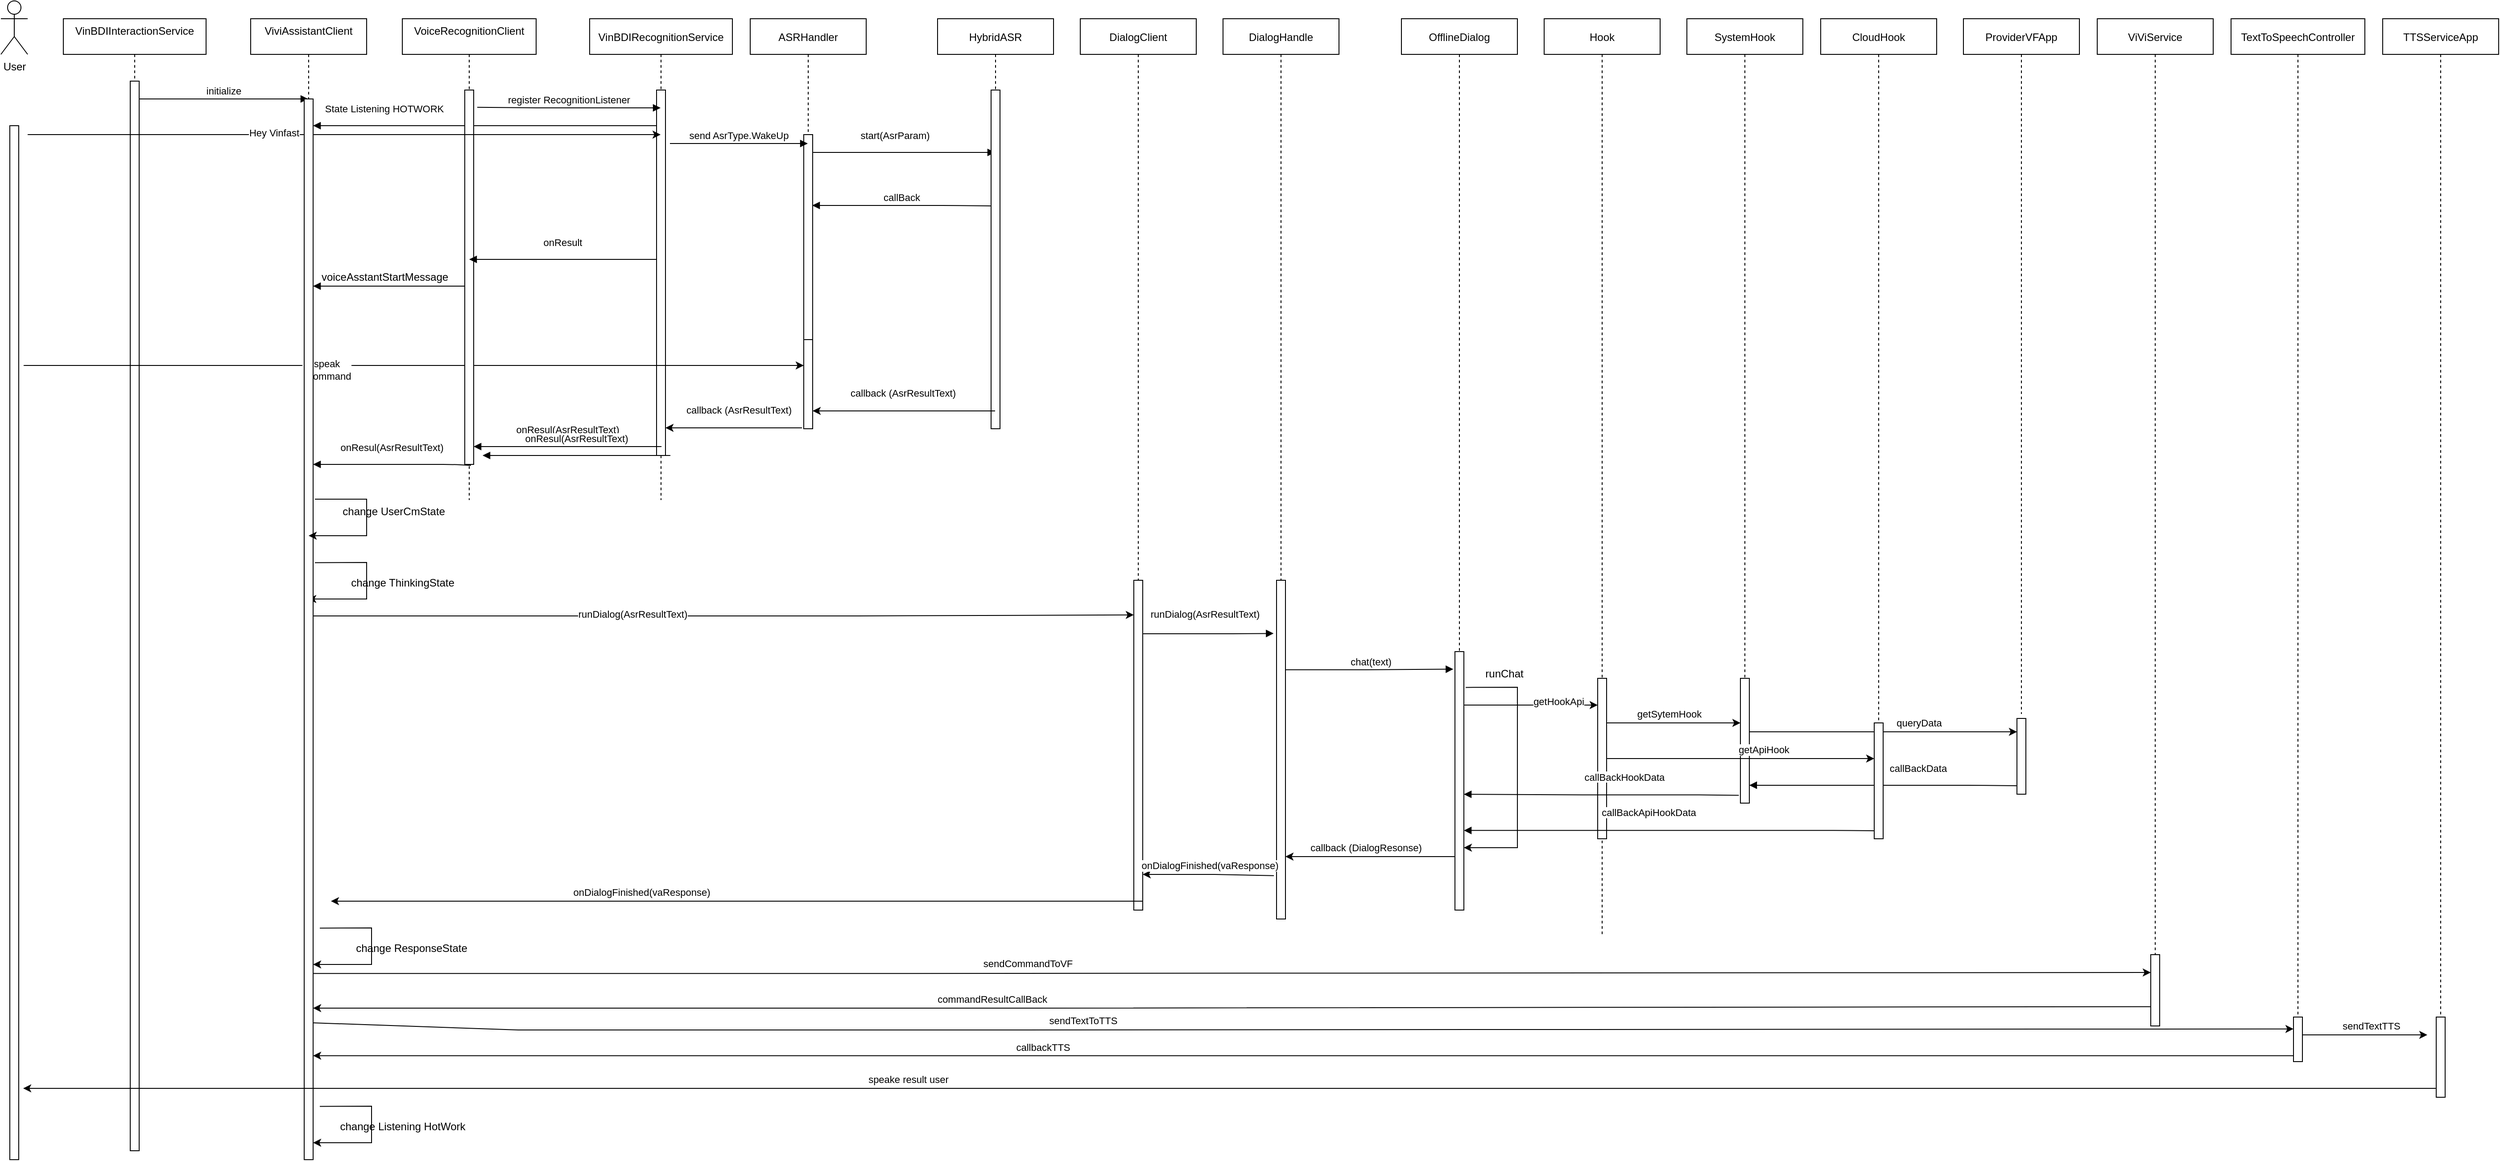 <mxfile version="20.2.3" type="github">
  <diagram id="kgpKYQtTHZ0yAKxKKP6v" name="Page-1">
    <mxGraphModel dx="2370" dy="1367" grid="1" gridSize="10" guides="1" tooltips="1" connect="1" arrows="1" fold="1" page="1" pageScale="1" pageWidth="850" pageHeight="1100" math="0" shadow="0">
      <root>
        <mxCell id="0" />
        <mxCell id="1" parent="0" />
        <mxCell id="3nuBFxr9cyL0pnOWT2aG-1" value="VinBDIInteractionService&#xa;" style="shape=umlLifeline;perimeter=lifelinePerimeter;container=1;collapsible=0;recursiveResize=0;rounded=0;shadow=0;strokeWidth=1;" parent="1" vertex="1">
          <mxGeometry x="110" y="90" width="160" height="1270" as="geometry" />
        </mxCell>
        <mxCell id="3nuBFxr9cyL0pnOWT2aG-2" value="" style="points=[];perimeter=orthogonalPerimeter;rounded=0;shadow=0;strokeWidth=1;" parent="3nuBFxr9cyL0pnOWT2aG-1" vertex="1">
          <mxGeometry x="75" y="70" width="10" height="1200" as="geometry" />
        </mxCell>
        <mxCell id="3nuBFxr9cyL0pnOWT2aG-5" value="ViviAssistantClient&#xa;" style="shape=umlLifeline;perimeter=lifelinePerimeter;container=1;collapsible=0;recursiveResize=0;rounded=0;shadow=0;strokeWidth=1;" parent="1" vertex="1">
          <mxGeometry x="320" y="90" width="130" height="780" as="geometry" />
        </mxCell>
        <mxCell id="x6MNJZ7GiIEYuVJthrSe-34" value="State Listening HOTWORK" style="verticalAlign=bottom;endArrow=block;shadow=0;strokeWidth=1;" edge="1" parent="3nuBFxr9cyL0pnOWT2aG-5" source="x6MNJZ7GiIEYuVJthrSe-11">
          <mxGeometry x="0.589" y="-10" relative="1" as="geometry">
            <mxPoint x="280.5" y="120" as="sourcePoint" />
            <mxPoint x="70" y="120" as="targetPoint" />
            <Array as="points">
              <mxPoint x="225.5" y="120" />
              <mxPoint x="105.5" y="120" />
            </Array>
            <mxPoint as="offset" />
          </mxGeometry>
        </mxCell>
        <mxCell id="x6MNJZ7GiIEYuVJthrSe-52" value="" style="endArrow=classic;html=1;rounded=0;fontColor=#000000;exitX=1.2;exitY=0.656;exitDx=0;exitDy=0;exitPerimeter=0;" edge="1" parent="3nuBFxr9cyL0pnOWT2aG-5">
          <mxGeometry width="50" height="50" relative="1" as="geometry">
            <mxPoint x="72" y="610.2" as="sourcePoint" />
            <mxPoint x="64.5" y="651" as="targetPoint" />
            <Array as="points">
              <mxPoint x="130" y="610" />
              <mxPoint x="130" y="651" />
            </Array>
          </mxGeometry>
        </mxCell>
        <mxCell id="3nuBFxr9cyL0pnOWT2aG-8" value="initialize" style="verticalAlign=bottom;endArrow=block;shadow=0;strokeWidth=1;" parent="1" source="3nuBFxr9cyL0pnOWT2aG-2" target="3nuBFxr9cyL0pnOWT2aG-5" edge="1">
          <mxGeometry relative="1" as="geometry">
            <mxPoint x="275" y="160" as="sourcePoint" />
            <Array as="points">
              <mxPoint x="240" y="180" />
            </Array>
          </mxGeometry>
        </mxCell>
        <mxCell id="x6MNJZ7GiIEYuVJthrSe-1" value="&lt;div&gt;User&lt;/div&gt;&lt;div&gt;&lt;br&gt;&lt;/div&gt;" style="shape=umlActor;verticalLabelPosition=bottom;verticalAlign=top;html=1;outlineConnect=0;" vertex="1" parent="1">
          <mxGeometry x="40" y="70" width="30" height="60" as="geometry" />
        </mxCell>
        <mxCell id="x6MNJZ7GiIEYuVJthrSe-10" value="" style="points=[];perimeter=orthogonalPerimeter;rounded=0;shadow=0;strokeWidth=1;" vertex="1" parent="1">
          <mxGeometry x="50" y="210" width="10" height="1160" as="geometry" />
        </mxCell>
        <mxCell id="x6MNJZ7GiIEYuVJthrSe-11" value="VinBDIRecognitionService" style="shape=umlLifeline;perimeter=lifelinePerimeter;container=1;collapsible=0;recursiveResize=0;rounded=0;shadow=0;strokeWidth=1;" vertex="1" parent="1">
          <mxGeometry x="700" y="90" width="160" height="540" as="geometry" />
        </mxCell>
        <mxCell id="x6MNJZ7GiIEYuVJthrSe-12" value="" style="points=[];perimeter=orthogonalPerimeter;rounded=0;shadow=0;strokeWidth=1;" vertex="1" parent="x6MNJZ7GiIEYuVJthrSe-11">
          <mxGeometry x="75" y="80" width="10" height="410" as="geometry" />
        </mxCell>
        <mxCell id="x6MNJZ7GiIEYuVJthrSe-38" value="" style="endArrow=classic;html=1;rounded=0;" edge="1" parent="x6MNJZ7GiIEYuVJthrSe-11" target="x6MNJZ7GiIEYuVJthrSe-42">
          <mxGeometry width="50" height="50" relative="1" as="geometry">
            <mxPoint x="-634.5" y="389" as="sourcePoint" />
            <mxPoint x="75" y="389" as="targetPoint" />
            <Array as="points">
              <mxPoint x="-564.5" y="389" />
              <mxPoint x="-384.5" y="389" />
              <mxPoint x="-204.5" y="389" />
              <mxPoint x="-24.5" y="389" />
            </Array>
          </mxGeometry>
        </mxCell>
        <mxCell id="x6MNJZ7GiIEYuVJthrSe-39" value="&lt;div&gt;speak&lt;/div&gt;&lt;div&gt;&amp;nbsp; command&lt;/div&gt;" style="edgeLabel;html=1;align=center;verticalAlign=middle;resizable=0;points=[];" vertex="1" connectable="0" parent="x6MNJZ7GiIEYuVJthrSe-38">
          <mxGeometry x="-0.223" y="-5" relative="1" as="geometry">
            <mxPoint as="offset" />
          </mxGeometry>
        </mxCell>
        <mxCell id="x6MNJZ7GiIEYuVJthrSe-46" value="" style="endArrow=classic;html=1;rounded=0;exitX=-0.2;exitY=0.99;exitDx=0;exitDy=0;exitPerimeter=0;" edge="1" parent="x6MNJZ7GiIEYuVJthrSe-11" source="x6MNJZ7GiIEYuVJthrSe-42">
          <mxGeometry width="50" height="50" relative="1" as="geometry">
            <mxPoint x="235" y="459" as="sourcePoint" />
            <mxPoint x="85" y="459" as="targetPoint" />
            <Array as="points">
              <mxPoint x="165.5" y="459" />
            </Array>
          </mxGeometry>
        </mxCell>
        <mxCell id="x6MNJZ7GiIEYuVJthrSe-47" value="&lt;div&gt;callback (AsrResultText)&lt;br&gt;&lt;/div&gt;" style="edgeLabel;html=1;align=center;verticalAlign=middle;resizable=0;points=[];" vertex="1" connectable="0" parent="x6MNJZ7GiIEYuVJthrSe-46">
          <mxGeometry x="0.283" y="-2" relative="1" as="geometry">
            <mxPoint x="27" y="-18" as="offset" />
          </mxGeometry>
        </mxCell>
        <mxCell id="x6MNJZ7GiIEYuVJthrSe-13" value="ASRHandler" style="shape=umlLifeline;perimeter=lifelinePerimeter;container=1;collapsible=0;recursiveResize=0;rounded=0;shadow=0;strokeWidth=1;" vertex="1" parent="1">
          <mxGeometry x="880" y="90" width="130" height="460" as="geometry" />
        </mxCell>
        <mxCell id="x6MNJZ7GiIEYuVJthrSe-14" value="" style="points=[];perimeter=orthogonalPerimeter;rounded=0;shadow=0;strokeWidth=1;" vertex="1" parent="x6MNJZ7GiIEYuVJthrSe-13">
          <mxGeometry x="60" y="130" width="10" height="240" as="geometry" />
        </mxCell>
        <mxCell id="x6MNJZ7GiIEYuVJthrSe-24" value="send AsrType.WakeUp" style="verticalAlign=bottom;endArrow=block;shadow=0;strokeWidth=1;" edge="1" parent="x6MNJZ7GiIEYuVJthrSe-13" target="x6MNJZ7GiIEYuVJthrSe-13">
          <mxGeometry relative="1" as="geometry">
            <mxPoint x="-90" y="140" as="sourcePoint" />
            <mxPoint x="60" y="161" as="targetPoint" />
            <Array as="points">
              <mxPoint x="-40" y="140" />
              <mxPoint x="10" y="140" />
            </Array>
          </mxGeometry>
        </mxCell>
        <mxCell id="x6MNJZ7GiIEYuVJthrSe-26" value="start(AsrParam)" style="verticalAlign=bottom;endArrow=block;shadow=0;strokeWidth=1;" edge="1" parent="x6MNJZ7GiIEYuVJthrSe-13" target="x6MNJZ7GiIEYuVJthrSe-20">
          <mxGeometry x="-0.094" y="10" relative="1" as="geometry">
            <mxPoint x="70" y="150" as="sourcePoint" />
            <mxPoint x="224.5" y="150" as="targetPoint" />
            <Array as="points">
              <mxPoint x="120" y="150" />
              <mxPoint x="170" y="150" />
            </Array>
            <mxPoint as="offset" />
          </mxGeometry>
        </mxCell>
        <mxCell id="x6MNJZ7GiIEYuVJthrSe-42" value="" style="points=[];perimeter=orthogonalPerimeter;rounded=0;shadow=0;strokeWidth=1;" vertex="1" parent="x6MNJZ7GiIEYuVJthrSe-13">
          <mxGeometry x="60" y="360" width="10" height="100" as="geometry" />
        </mxCell>
        <mxCell id="x6MNJZ7GiIEYuVJthrSe-15" value="VoiceRecognitionClient&#xa;" style="shape=umlLifeline;perimeter=lifelinePerimeter;container=1;collapsible=0;recursiveResize=0;rounded=0;shadow=0;strokeWidth=1;" vertex="1" parent="1">
          <mxGeometry x="490" y="90" width="150" height="540" as="geometry" />
        </mxCell>
        <mxCell id="x6MNJZ7GiIEYuVJthrSe-16" value="" style="points=[];perimeter=orthogonalPerimeter;rounded=0;shadow=0;strokeWidth=1;" vertex="1" parent="x6MNJZ7GiIEYuVJthrSe-15">
          <mxGeometry x="70" y="80" width="10" height="420" as="geometry" />
        </mxCell>
        <mxCell id="x6MNJZ7GiIEYuVJthrSe-18" value="" style="endArrow=classic;html=1;rounded=0;" edge="1" parent="1" target="x6MNJZ7GiIEYuVJthrSe-11">
          <mxGeometry width="50" height="50" relative="1" as="geometry">
            <mxPoint x="70" y="220" as="sourcePoint" />
            <mxPoint x="110" y="250" as="targetPoint" />
            <Array as="points">
              <mxPoint x="140" y="220" />
              <mxPoint x="320" y="220" />
              <mxPoint x="500" y="220" />
              <mxPoint x="680" y="220" />
            </Array>
          </mxGeometry>
        </mxCell>
        <mxCell id="x6MNJZ7GiIEYuVJthrSe-19" value="&lt;div&gt;Hey Vinfast&lt;/div&gt;&lt;div&gt;&lt;br&gt;&lt;/div&gt;" style="edgeLabel;html=1;align=center;verticalAlign=middle;resizable=0;points=[];" vertex="1" connectable="0" parent="x6MNJZ7GiIEYuVJthrSe-18">
          <mxGeometry x="-0.223" y="-5" relative="1" as="geometry">
            <mxPoint as="offset" />
          </mxGeometry>
        </mxCell>
        <mxCell id="x6MNJZ7GiIEYuVJthrSe-20" value="HybridASR" style="shape=umlLifeline;perimeter=lifelinePerimeter;container=1;collapsible=0;recursiveResize=0;rounded=0;shadow=0;strokeWidth=1;" vertex="1" parent="1">
          <mxGeometry x="1090" y="90" width="130" height="460" as="geometry" />
        </mxCell>
        <mxCell id="x6MNJZ7GiIEYuVJthrSe-21" value="" style="points=[];perimeter=orthogonalPerimeter;rounded=0;shadow=0;strokeWidth=1;" vertex="1" parent="x6MNJZ7GiIEYuVJthrSe-20">
          <mxGeometry x="60" y="80" width="10" height="380" as="geometry" />
        </mxCell>
        <mxCell id="x6MNJZ7GiIEYuVJthrSe-28" value="callBack" style="verticalAlign=bottom;endArrow=block;shadow=0;strokeWidth=1;" edge="1" parent="x6MNJZ7GiIEYuVJthrSe-20">
          <mxGeometry x="-0.002" relative="1" as="geometry">
            <mxPoint x="60" y="210" as="sourcePoint" />
            <mxPoint x="-140.5" y="209.5" as="targetPoint" />
            <Array as="points">
              <mxPoint x="15" y="209.5" />
              <mxPoint x="-105" y="209.5" />
            </Array>
            <mxPoint as="offset" />
          </mxGeometry>
        </mxCell>
        <mxCell id="x6MNJZ7GiIEYuVJthrSe-22" value="onResult" style="verticalAlign=bottom;endArrow=block;shadow=0;strokeWidth=1;" edge="1" parent="1" source="x6MNJZ7GiIEYuVJthrSe-12" target="x6MNJZ7GiIEYuVJthrSe-15">
          <mxGeometry x="-0.002" y="-10" relative="1" as="geometry">
            <mxPoint x="585.5" y="280" as="sourcePoint" />
            <mxPoint x="775" y="280" as="targetPoint" />
            <Array as="points">
              <mxPoint x="720" y="360" />
              <mxPoint x="600" y="360" />
            </Array>
            <mxPoint as="offset" />
          </mxGeometry>
        </mxCell>
        <mxCell id="x6MNJZ7GiIEYuVJthrSe-23" value="register RecognitionListener" style="verticalAlign=bottom;endArrow=block;shadow=0;strokeWidth=1;exitX=1.4;exitY=0.046;exitDx=0;exitDy=0;exitPerimeter=0;" edge="1" parent="1" source="x6MNJZ7GiIEYuVJthrSe-16" target="x6MNJZ7GiIEYuVJthrSe-11">
          <mxGeometry relative="1" as="geometry">
            <mxPoint x="585.5" y="180" as="sourcePoint" />
            <mxPoint x="775" y="180" as="targetPoint" />
            <Array as="points">
              <mxPoint x="640" y="190" />
            </Array>
          </mxGeometry>
        </mxCell>
        <mxCell id="x6MNJZ7GiIEYuVJthrSe-31" value="" style="endArrow=classic;html=1;rounded=0;" edge="1" parent="1" source="x6MNJZ7GiIEYuVJthrSe-20">
          <mxGeometry width="50" height="50" relative="1" as="geometry">
            <mxPoint x="1110.5" y="530" as="sourcePoint" />
            <mxPoint x="950" y="530" as="targetPoint" />
            <Array as="points">
              <mxPoint x="1030.5" y="530" />
            </Array>
          </mxGeometry>
        </mxCell>
        <mxCell id="x6MNJZ7GiIEYuVJthrSe-32" value="&lt;div&gt;callback (AsrResultText)&lt;br&gt;&lt;/div&gt;" style="edgeLabel;html=1;align=center;verticalAlign=middle;resizable=0;points=[];" vertex="1" connectable="0" parent="x6MNJZ7GiIEYuVJthrSe-31">
          <mxGeometry x="0.283" y="-2" relative="1" as="geometry">
            <mxPoint x="27" y="-18" as="offset" />
          </mxGeometry>
        </mxCell>
        <mxCell id="x6MNJZ7GiIEYuVJthrSe-36" value="" style="verticalAlign=bottom;endArrow=block;shadow=0;strokeWidth=1;" edge="1" parent="1">
          <mxGeometry x="-0.002" y="-10" relative="1" as="geometry">
            <mxPoint x="560" y="390" as="sourcePoint" />
            <mxPoint x="390" y="390" as="targetPoint" />
            <Array as="points">
              <mxPoint x="545.5" y="390" />
              <mxPoint x="425.5" y="390" />
            </Array>
            <mxPoint as="offset" />
          </mxGeometry>
        </mxCell>
        <mxCell id="x6MNJZ7GiIEYuVJthrSe-44" value="voiceAsstantStartMessage" style="text;html=1;align=center;verticalAlign=middle;resizable=0;points=[];autosize=1;strokeColor=none;fillColor=none;fontColor=#000000;" vertex="1" parent="1">
          <mxGeometry x="380" y="365" width="180" height="30" as="geometry" />
        </mxCell>
        <mxCell id="x6MNJZ7GiIEYuVJthrSe-45" value="runDialog(AsrResultText)&#xa;" style="verticalAlign=bottom;endArrow=block;shadow=0;strokeWidth=1;entryX=-0.333;entryY=0.157;entryDx=0;entryDy=0;entryPerimeter=0;" edge="1" parent="1" target="x6MNJZ7GiIEYuVJthrSe-61">
          <mxGeometry x="0.021" relative="1" as="geometry">
            <mxPoint x="1310" y="780" as="sourcePoint" />
            <mxPoint x="1510" y="780.06" as="targetPoint" />
            <Array as="points">
              <mxPoint x="1360" y="780" />
              <mxPoint x="1410" y="780" />
            </Array>
            <mxPoint as="offset" />
          </mxGeometry>
        </mxCell>
        <mxCell id="x6MNJZ7GiIEYuVJthrSe-48" value="onResul(AsrResultText)" style="verticalAlign=bottom;endArrow=block;shadow=0;strokeWidth=1;" edge="1" parent="1">
          <mxGeometry x="-0.002" y="-10" relative="1" as="geometry">
            <mxPoint x="780.5" y="570" as="sourcePoint" />
            <mxPoint x="570" y="570" as="targetPoint" />
            <Array as="points">
              <mxPoint x="725.5" y="570" />
              <mxPoint x="605.5" y="570" />
            </Array>
            <mxPoint as="offset" />
          </mxGeometry>
        </mxCell>
        <mxCell id="x6MNJZ7GiIEYuVJthrSe-49" value="onResul(AsrResultText)" style="verticalAlign=bottom;endArrow=block;shadow=0;strokeWidth=1;exitX=0.513;exitY=0.928;exitDx=0;exitDy=0;exitPerimeter=0;" edge="1" parent="1" source="x6MNJZ7GiIEYuVJthrSe-15">
          <mxGeometry x="-0.002" y="-10" relative="1" as="geometry">
            <mxPoint x="550" y="590" as="sourcePoint" />
            <mxPoint x="390" y="590" as="targetPoint" />
            <Array as="points">
              <mxPoint x="545.5" y="590" />
              <mxPoint x="425.5" y="590" />
            </Array>
            <mxPoint as="offset" />
          </mxGeometry>
        </mxCell>
        <mxCell id="x6MNJZ7GiIEYuVJthrSe-51" value="runChat" style="text;html=1;align=center;verticalAlign=middle;resizable=0;points=[];autosize=1;strokeColor=none;fillColor=none;fontColor=#000000;" vertex="1" parent="1">
          <mxGeometry x="1690" y="810" width="70" height="30" as="geometry" />
        </mxCell>
        <mxCell id="x6MNJZ7GiIEYuVJthrSe-53" value="&lt;div&gt;change ThinkingState&lt;/div&gt;&lt;div&gt;&lt;br&gt;&lt;/div&gt;" style="text;html=1;align=center;verticalAlign=middle;resizable=0;points=[];autosize=1;strokeColor=none;fillColor=none;fontColor=#000000;" vertex="1" parent="1">
          <mxGeometry x="410" y="710" width="160" height="40" as="geometry" />
        </mxCell>
        <mxCell id="x6MNJZ7GiIEYuVJthrSe-55" value="DialogClient" style="shape=umlLifeline;perimeter=lifelinePerimeter;container=1;collapsible=0;recursiveResize=0;rounded=0;shadow=0;strokeWidth=1;" vertex="1" parent="1">
          <mxGeometry x="1250" y="90" width="130" height="650" as="geometry" />
        </mxCell>
        <mxCell id="x6MNJZ7GiIEYuVJthrSe-57" value="callBackData" style="verticalAlign=bottom;endArrow=block;shadow=0;strokeWidth=1;entryX=1;entryY=0.857;entryDx=0;entryDy=0;entryPerimeter=0;" edge="1" parent="1" target="x6MNJZ7GiIEYuVJthrSe-499">
          <mxGeometry x="-0.262" y="-10" relative="1" as="geometry">
            <mxPoint x="2300" y="950.5" as="sourcePoint" />
            <mxPoint x="2010" y="950" as="targetPoint" />
            <Array as="points">
              <mxPoint x="2255" y="950" />
              <mxPoint x="2135" y="950" />
            </Array>
            <mxPoint as="offset" />
          </mxGeometry>
        </mxCell>
        <mxCell id="x6MNJZ7GiIEYuVJthrSe-58" value="" style="endArrow=classic;html=1;rounded=0;entryX=0;entryY=0.105;entryDx=0;entryDy=0;entryPerimeter=0;" edge="1" parent="1" target="x6MNJZ7GiIEYuVJthrSe-56">
          <mxGeometry width="50" height="50" relative="1" as="geometry">
            <mxPoint x="390" y="760" as="sourcePoint" />
            <mxPoint x="1264.5" y="760" as="targetPoint" />
            <Array as="points">
              <mxPoint x="460" y="760" />
              <mxPoint x="640" y="760" />
              <mxPoint x="820" y="760" />
              <mxPoint x="1000" y="760" />
            </Array>
          </mxGeometry>
        </mxCell>
        <mxCell id="x6MNJZ7GiIEYuVJthrSe-59" value="&lt;div&gt;runDialog(AsrResultText)&lt;/div&gt;&lt;div&gt;&lt;br&gt;&lt;/div&gt;" style="edgeLabel;html=1;align=center;verticalAlign=middle;resizable=0;points=[];" vertex="1" connectable="0" parent="x6MNJZ7GiIEYuVJthrSe-58">
          <mxGeometry x="-0.223" y="-5" relative="1" as="geometry">
            <mxPoint as="offset" />
          </mxGeometry>
        </mxCell>
        <mxCell id="x6MNJZ7GiIEYuVJthrSe-56" value="" style="points=[];perimeter=orthogonalPerimeter;rounded=0;shadow=0;strokeWidth=1;" vertex="1" parent="1">
          <mxGeometry x="1310" y="720" width="10" height="370" as="geometry" />
        </mxCell>
        <mxCell id="x6MNJZ7GiIEYuVJthrSe-60" value="DialogHandle" style="shape=umlLifeline;perimeter=lifelinePerimeter;container=1;collapsible=0;recursiveResize=0;rounded=0;shadow=0;strokeWidth=1;" vertex="1" parent="1">
          <mxGeometry x="1410" y="90" width="130" height="650" as="geometry" />
        </mxCell>
        <mxCell id="x6MNJZ7GiIEYuVJthrSe-61" value="" style="points=[];perimeter=orthogonalPerimeter;rounded=0;shadow=0;strokeWidth=1;" vertex="1" parent="1">
          <mxGeometry x="1470" y="720" width="10" height="380" as="geometry" />
        </mxCell>
        <mxCell id="x6MNJZ7GiIEYuVJthrSe-62" value="OfflineDialog" style="shape=umlLifeline;perimeter=lifelinePerimeter;container=1;collapsible=0;recursiveResize=0;rounded=0;shadow=0;strokeWidth=1;" vertex="1" parent="1">
          <mxGeometry x="1610" y="90" width="130" height="710" as="geometry" />
        </mxCell>
        <mxCell id="x6MNJZ7GiIEYuVJthrSe-484" value="Hook" style="shape=umlLifeline;perimeter=lifelinePerimeter;container=1;collapsible=0;recursiveResize=0;rounded=0;shadow=0;strokeWidth=1;" vertex="1" parent="1">
          <mxGeometry x="1770" y="90" width="130" height="1030" as="geometry" />
        </mxCell>
        <mxCell id="x6MNJZ7GiIEYuVJthrSe-496" value="" style="points=[];perimeter=orthogonalPerimeter;rounded=0;shadow=0;strokeWidth=1;" vertex="1" parent="x6MNJZ7GiIEYuVJthrSe-484">
          <mxGeometry x="60" y="740" width="10" height="180" as="geometry" />
        </mxCell>
        <mxCell id="x6MNJZ7GiIEYuVJthrSe-497" value="" style="endArrow=classic;html=1;rounded=0;fontColor=#000000;" edge="1" parent="x6MNJZ7GiIEYuVJthrSe-484" source="x6MNJZ7GiIEYuVJthrSe-485">
          <mxGeometry width="50" height="50" relative="1" as="geometry">
            <mxPoint x="10" y="820" as="sourcePoint" />
            <mxPoint x="60" y="770" as="targetPoint" />
          </mxGeometry>
        </mxCell>
        <mxCell id="x6MNJZ7GiIEYuVJthrSe-498" value="getHookApi" style="edgeLabel;html=1;align=center;verticalAlign=middle;resizable=0;points=[];fontColor=#000000;" vertex="1" connectable="0" parent="x6MNJZ7GiIEYuVJthrSe-497">
          <mxGeometry x="0.411" y="4" relative="1" as="geometry">
            <mxPoint as="offset" />
          </mxGeometry>
        </mxCell>
        <mxCell id="x6MNJZ7GiIEYuVJthrSe-485" value="" style="points=[];perimeter=orthogonalPerimeter;rounded=0;shadow=0;strokeWidth=1;" vertex="1" parent="1">
          <mxGeometry x="1670" y="800" width="10" height="290" as="geometry" />
        </mxCell>
        <mxCell id="x6MNJZ7GiIEYuVJthrSe-487" value="chat(text)" style="verticalAlign=bottom;endArrow=block;shadow=0;strokeWidth=1;entryX=-0.182;entryY=0.068;entryDx=0;entryDy=0;entryPerimeter=0;" edge="1" parent="1" target="x6MNJZ7GiIEYuVJthrSe-485">
          <mxGeometry x="0.021" relative="1" as="geometry">
            <mxPoint x="1480" y="820.34" as="sourcePoint" />
            <mxPoint x="1636.67" y="820.0" as="targetPoint" />
            <Array as="points">
              <mxPoint x="1530" y="820.34" />
              <mxPoint x="1580" y="820.34" />
            </Array>
            <mxPoint as="offset" />
          </mxGeometry>
        </mxCell>
        <mxCell id="x6MNJZ7GiIEYuVJthrSe-489" value="SystemHook" style="shape=umlLifeline;perimeter=lifelinePerimeter;container=1;collapsible=0;recursiveResize=0;rounded=0;shadow=0;strokeWidth=1;" vertex="1" parent="1">
          <mxGeometry x="1930" y="90" width="130" height="750" as="geometry" />
        </mxCell>
        <mxCell id="x6MNJZ7GiIEYuVJthrSe-490" value="CloudHook" style="shape=umlLifeline;perimeter=lifelinePerimeter;container=1;collapsible=0;recursiveResize=0;rounded=0;shadow=0;strokeWidth=1;" vertex="1" parent="1">
          <mxGeometry x="2080" y="90" width="130" height="810" as="geometry" />
        </mxCell>
        <mxCell id="x6MNJZ7GiIEYuVJthrSe-507" value="" style="endArrow=classic;html=1;rounded=0;fontColor=#000000;" edge="1" parent="x6MNJZ7GiIEYuVJthrSe-490">
          <mxGeometry width="50" height="50" relative="1" as="geometry">
            <mxPoint x="-80.0" y="800" as="sourcePoint" />
            <mxPoint x="220" y="800" as="targetPoint" />
          </mxGeometry>
        </mxCell>
        <mxCell id="x6MNJZ7GiIEYuVJthrSe-508" value="queryData" style="edgeLabel;html=1;align=center;verticalAlign=middle;resizable=0;points=[];fontColor=#000000;" vertex="1" connectable="0" parent="x6MNJZ7GiIEYuVJthrSe-507">
          <mxGeometry x="0.411" y="4" relative="1" as="geometry">
            <mxPoint x="-22" y="-6" as="offset" />
          </mxGeometry>
        </mxCell>
        <mxCell id="x6MNJZ7GiIEYuVJthrSe-491" value="ProviderVFApp" style="shape=umlLifeline;perimeter=lifelinePerimeter;container=1;collapsible=0;recursiveResize=0;rounded=0;shadow=0;strokeWidth=1;" vertex="1" parent="1">
          <mxGeometry x="2240" y="90" width="130" height="780" as="geometry" />
        </mxCell>
        <mxCell id="x6MNJZ7GiIEYuVJthrSe-492" value="ViViService" style="shape=umlLifeline;perimeter=lifelinePerimeter;container=1;collapsible=0;recursiveResize=0;rounded=0;shadow=0;strokeWidth=1;" vertex="1" parent="1">
          <mxGeometry x="2390" y="90" width="130" height="1050" as="geometry" />
        </mxCell>
        <mxCell id="x6MNJZ7GiIEYuVJthrSe-493" value="TTSServiceApp" style="shape=umlLifeline;perimeter=lifelinePerimeter;container=1;collapsible=0;recursiveResize=0;rounded=0;shadow=0;strokeWidth=1;" vertex="1" parent="1">
          <mxGeometry x="2710" y="90" width="130" height="1130" as="geometry" />
        </mxCell>
        <mxCell id="x6MNJZ7GiIEYuVJthrSe-495" value="" style="endArrow=classic;html=1;rounded=0;fontColor=#000000;exitX=1.2;exitY=0.656;exitDx=0;exitDy=0;exitPerimeter=0;" edge="1" parent="1" target="x6MNJZ7GiIEYuVJthrSe-485">
          <mxGeometry width="50" height="50" relative="1" as="geometry">
            <mxPoint x="1682" y="840.2" as="sourcePoint" />
            <mxPoint x="1674.324" y="881" as="targetPoint" />
            <Array as="points">
              <mxPoint x="1740" y="840" />
              <mxPoint x="1740" y="1010" />
              <mxPoint x="1740" y="1020" />
            </Array>
          </mxGeometry>
        </mxCell>
        <mxCell id="x6MNJZ7GiIEYuVJthrSe-499" value="" style="points=[];perimeter=orthogonalPerimeter;rounded=0;shadow=0;strokeWidth=1;" vertex="1" parent="1">
          <mxGeometry x="1990" y="830" width="10" height="140" as="geometry" />
        </mxCell>
        <mxCell id="x6MNJZ7GiIEYuVJthrSe-501" value="" style="endArrow=classic;html=1;rounded=0;fontColor=#000000;" edge="1" parent="1">
          <mxGeometry width="50" height="50" relative="1" as="geometry">
            <mxPoint x="1840.0" y="880" as="sourcePoint" />
            <mxPoint x="1990.0" y="880" as="targetPoint" />
          </mxGeometry>
        </mxCell>
        <mxCell id="x6MNJZ7GiIEYuVJthrSe-502" value="getSytemHook" style="edgeLabel;html=1;align=center;verticalAlign=middle;resizable=0;points=[];fontColor=#000000;" vertex="1" connectable="0" parent="x6MNJZ7GiIEYuVJthrSe-501">
          <mxGeometry x="0.411" y="4" relative="1" as="geometry">
            <mxPoint x="-36" y="-6" as="offset" />
          </mxGeometry>
        </mxCell>
        <mxCell id="x6MNJZ7GiIEYuVJthrSe-503" value="" style="endArrow=classic;html=1;rounded=0;fontColor=#000000;" edge="1" parent="1" target="x6MNJZ7GiIEYuVJthrSe-505">
          <mxGeometry width="50" height="50" relative="1" as="geometry">
            <mxPoint x="1840.0" y="920" as="sourcePoint" />
            <mxPoint x="2150" y="920" as="targetPoint" />
            <Array as="points">
              <mxPoint x="2100" y="920" />
            </Array>
          </mxGeometry>
        </mxCell>
        <mxCell id="x6MNJZ7GiIEYuVJthrSe-504" value="getApiHook" style="edgeLabel;html=1;align=center;verticalAlign=middle;resizable=0;points=[];fontColor=#000000;" vertex="1" connectable="0" parent="x6MNJZ7GiIEYuVJthrSe-503">
          <mxGeometry x="0.411" y="4" relative="1" as="geometry">
            <mxPoint x="-36" y="-6" as="offset" />
          </mxGeometry>
        </mxCell>
        <mxCell id="x6MNJZ7GiIEYuVJthrSe-505" value="" style="points=[];perimeter=orthogonalPerimeter;rounded=0;shadow=0;strokeWidth=1;" vertex="1" parent="1">
          <mxGeometry x="2140" y="880" width="10" height="130" as="geometry" />
        </mxCell>
        <mxCell id="x6MNJZ7GiIEYuVJthrSe-509" value="" style="points=[];perimeter=orthogonalPerimeter;rounded=0;shadow=0;strokeWidth=1;" vertex="1" parent="1">
          <mxGeometry x="2300" y="875" width="10" height="85" as="geometry" />
        </mxCell>
        <mxCell id="x6MNJZ7GiIEYuVJthrSe-511" value="callBackHookData" style="verticalAlign=bottom;endArrow=block;shadow=0;strokeWidth=1;entryX=1;entryY=0.552;entryDx=0;entryDy=0;entryPerimeter=0;" edge="1" parent="1" target="x6MNJZ7GiIEYuVJthrSe-485">
          <mxGeometry x="-0.168" y="-11" relative="1" as="geometry">
            <mxPoint x="1988.21" y="961.25" as="sourcePoint" />
            <mxPoint x="1690" y="960" as="targetPoint" />
            <Array as="points">
              <mxPoint x="1943.21" y="960.75" />
              <mxPoint x="1823.21" y="960.75" />
            </Array>
            <mxPoint as="offset" />
          </mxGeometry>
        </mxCell>
        <mxCell id="x6MNJZ7GiIEYuVJthrSe-512" value="callBackApiHookData" style="verticalAlign=bottom;endArrow=block;shadow=0;strokeWidth=1;" edge="1" parent="1" target="x6MNJZ7GiIEYuVJthrSe-485">
          <mxGeometry x="0.098" y="-11" relative="1" as="geometry">
            <mxPoint x="2140" y="1001" as="sourcePoint" />
            <mxPoint x="1840.9" y="1000.0" as="targetPoint" />
            <Array as="points">
              <mxPoint x="2104.11" y="1000.67" />
              <mxPoint x="1984.11" y="1000.67" />
            </Array>
            <mxPoint as="offset" />
          </mxGeometry>
        </mxCell>
        <mxCell id="x6MNJZ7GiIEYuVJthrSe-513" value="&lt;div&gt;change UserCmState&lt;/div&gt;&lt;div&gt;&lt;br&gt;&lt;/div&gt;" style="text;html=1;align=center;verticalAlign=middle;resizable=0;points=[];autosize=1;strokeColor=none;fillColor=none;fontColor=#000000;" vertex="1" parent="1">
          <mxGeometry x="405" y="630" width="150" height="40" as="geometry" />
        </mxCell>
        <mxCell id="3nuBFxr9cyL0pnOWT2aG-6" value="" style="points=[];perimeter=orthogonalPerimeter;rounded=0;shadow=0;strokeWidth=1;" parent="1" vertex="1">
          <mxGeometry x="380" y="180" width="10" height="1190" as="geometry" />
        </mxCell>
        <mxCell id="x6MNJZ7GiIEYuVJthrSe-50" value="" style="endArrow=classic;html=1;rounded=0;fontColor=#000000;" edge="1" parent="1" target="3nuBFxr9cyL0pnOWT2aG-5">
          <mxGeometry width="50" height="50" relative="1" as="geometry">
            <mxPoint x="392" y="629" as="sourcePoint" />
            <mxPoint x="430" y="610" as="targetPoint" />
            <Array as="points">
              <mxPoint x="392" y="629" />
              <mxPoint x="450" y="629" />
              <mxPoint x="450" y="670" />
            </Array>
          </mxGeometry>
        </mxCell>
        <mxCell id="x6MNJZ7GiIEYuVJthrSe-515" value="" style="endArrow=classic;html=1;rounded=0;" edge="1" parent="1">
          <mxGeometry width="50" height="50" relative="1" as="geometry">
            <mxPoint x="1670" y="1030" as="sourcePoint" />
            <mxPoint x="1480.0" y="1030" as="targetPoint" />
            <Array as="points">
              <mxPoint x="1560.5" y="1030" />
            </Array>
          </mxGeometry>
        </mxCell>
        <mxCell id="x6MNJZ7GiIEYuVJthrSe-516" value="&lt;div&gt;callback (DialogResonse)&lt;br&gt;&lt;/div&gt;" style="edgeLabel;html=1;align=center;verticalAlign=middle;resizable=0;points=[];" vertex="1" connectable="0" parent="x6MNJZ7GiIEYuVJthrSe-515">
          <mxGeometry x="0.283" y="-2" relative="1" as="geometry">
            <mxPoint x="22" y="-8" as="offset" />
          </mxGeometry>
        </mxCell>
        <mxCell id="x6MNJZ7GiIEYuVJthrSe-517" value="" style="endArrow=classic;html=1;rounded=0;exitX=-0.3;exitY=0.872;exitDx=0;exitDy=0;exitPerimeter=0;" edge="1" parent="1" source="x6MNJZ7GiIEYuVJthrSe-61">
          <mxGeometry width="50" height="50" relative="1" as="geometry">
            <mxPoint x="1460" y="1050" as="sourcePoint" />
            <mxPoint x="1320.0" y="1050" as="targetPoint" />
            <Array as="points">
              <mxPoint x="1400.5" y="1050" />
            </Array>
          </mxGeometry>
        </mxCell>
        <mxCell id="x6MNJZ7GiIEYuVJthrSe-518" value="onDialogFinished(vaResponse)" style="edgeLabel;html=1;align=center;verticalAlign=middle;resizable=0;points=[];" vertex="1" connectable="0" parent="x6MNJZ7GiIEYuVJthrSe-517">
          <mxGeometry x="0.283" y="-2" relative="1" as="geometry">
            <mxPoint x="22" y="-8" as="offset" />
          </mxGeometry>
        </mxCell>
        <mxCell id="x6MNJZ7GiIEYuVJthrSe-520" value="" style="endArrow=classic;html=1;rounded=0;exitX=0;exitY=0.729;exitDx=0;exitDy=0;exitPerimeter=0;" edge="1" parent="1" source="x6MNJZ7GiIEYuVJthrSe-529">
          <mxGeometry width="50" height="50" relative="1" as="geometry">
            <mxPoint x="1300.0" y="1200" as="sourcePoint" />
            <mxPoint x="390" y="1200" as="targetPoint" />
            <Array as="points">
              <mxPoint x="1190.5" y="1200" />
            </Array>
          </mxGeometry>
        </mxCell>
        <mxCell id="x6MNJZ7GiIEYuVJthrSe-521" value="commandResultCallBack" style="edgeLabel;html=1;align=center;verticalAlign=middle;resizable=0;points=[];" vertex="1" connectable="0" parent="x6MNJZ7GiIEYuVJthrSe-520">
          <mxGeometry x="0.283" y="-2" relative="1" as="geometry">
            <mxPoint x="22" y="-8" as="offset" />
          </mxGeometry>
        </mxCell>
        <mxCell id="x6MNJZ7GiIEYuVJthrSe-523" value="" style="endArrow=classic;html=1;rounded=0;fontColor=#000000;exitX=1.2;exitY=0.656;exitDx=0;exitDy=0;exitPerimeter=0;" edge="1" parent="1">
          <mxGeometry width="50" height="50" relative="1" as="geometry">
            <mxPoint x="397.5" y="1110.2" as="sourcePoint" />
            <mxPoint x="390" y="1151" as="targetPoint" />
            <Array as="points">
              <mxPoint x="455.5" y="1110" />
              <mxPoint x="455.5" y="1151" />
            </Array>
          </mxGeometry>
        </mxCell>
        <mxCell id="x6MNJZ7GiIEYuVJthrSe-524" value="&lt;div&gt;change ResponseState&lt;/div&gt;&lt;div&gt;&lt;br&gt;&lt;/div&gt;" style="text;html=1;align=center;verticalAlign=middle;resizable=0;points=[];autosize=1;strokeColor=none;fillColor=none;fontColor=#000000;" vertex="1" parent="1">
          <mxGeometry x="420" y="1120" width="160" height="40" as="geometry" />
        </mxCell>
        <mxCell id="x6MNJZ7GiIEYuVJthrSe-525" value="" style="endArrow=classic;html=1;rounded=0;" edge="1" parent="1">
          <mxGeometry width="50" height="50" relative="1" as="geometry">
            <mxPoint x="390" y="1161.15" as="sourcePoint" />
            <mxPoint x="2450" y="1160" as="targetPoint" />
            <Array as="points">
              <mxPoint x="460" y="1161.15" />
              <mxPoint x="640" y="1161.15" />
              <mxPoint x="820" y="1161.15" />
              <mxPoint x="1000" y="1161.15" />
            </Array>
          </mxGeometry>
        </mxCell>
        <mxCell id="x6MNJZ7GiIEYuVJthrSe-526" value="sendCommandToVF" style="edgeLabel;html=1;align=center;verticalAlign=middle;resizable=0;points=[];" vertex="1" connectable="0" parent="x6MNJZ7GiIEYuVJthrSe-525">
          <mxGeometry x="-0.223" y="-5" relative="1" as="geometry">
            <mxPoint y="-16" as="offset" />
          </mxGeometry>
        </mxCell>
        <mxCell id="x6MNJZ7GiIEYuVJthrSe-527" value="TextToSpeechController" style="shape=umlLifeline;perimeter=lifelinePerimeter;container=1;collapsible=0;recursiveResize=0;rounded=0;shadow=0;strokeWidth=1;" vertex="1" parent="1">
          <mxGeometry x="2540" y="90" width="150" height="1140" as="geometry" />
        </mxCell>
        <mxCell id="x6MNJZ7GiIEYuVJthrSe-529" value="" style="points=[];perimeter=orthogonalPerimeter;rounded=0;shadow=0;strokeWidth=1;" vertex="1" parent="1">
          <mxGeometry x="2450" y="1140" width="10" height="80" as="geometry" />
        </mxCell>
        <mxCell id="x6MNJZ7GiIEYuVJthrSe-530" value="" style="endArrow=classic;html=1;rounded=0;" edge="1" parent="1">
          <mxGeometry width="50" height="50" relative="1" as="geometry">
            <mxPoint x="1320" y="1080" as="sourcePoint" />
            <mxPoint x="410" y="1080" as="targetPoint" />
            <Array as="points">
              <mxPoint x="1210.5" y="1080" />
            </Array>
          </mxGeometry>
        </mxCell>
        <mxCell id="x6MNJZ7GiIEYuVJthrSe-531" value="onDialogFinished(vaResponse)" style="edgeLabel;html=1;align=center;verticalAlign=middle;resizable=0;points=[];" vertex="1" connectable="0" parent="x6MNJZ7GiIEYuVJthrSe-530">
          <mxGeometry x="0.283" y="-2" relative="1" as="geometry">
            <mxPoint x="22" y="-8" as="offset" />
          </mxGeometry>
        </mxCell>
        <mxCell id="x6MNJZ7GiIEYuVJthrSe-532" value="" style="points=[];perimeter=orthogonalPerimeter;rounded=0;shadow=0;strokeWidth=1;" vertex="1" parent="1">
          <mxGeometry x="2610" y="1210" width="10" height="50" as="geometry" />
        </mxCell>
        <mxCell id="x6MNJZ7GiIEYuVJthrSe-533" value="" style="points=[];perimeter=orthogonalPerimeter;rounded=0;shadow=0;strokeWidth=1;" vertex="1" parent="1">
          <mxGeometry x="2770" y="1210" width="10" height="90" as="geometry" />
        </mxCell>
        <mxCell id="x6MNJZ7GiIEYuVJthrSe-534" value="" style="endArrow=classic;html=1;rounded=0;exitX=1;exitY=0.871;exitDx=0;exitDy=0;exitPerimeter=0;" edge="1" parent="1" source="3nuBFxr9cyL0pnOWT2aG-6">
          <mxGeometry width="50" height="50" relative="1" as="geometry">
            <mxPoint x="550" y="1224.48" as="sourcePoint" />
            <mxPoint x="2610" y="1223.33" as="targetPoint" />
            <Array as="points">
              <mxPoint x="620" y="1224.48" />
              <mxPoint x="800" y="1224.48" />
              <mxPoint x="980" y="1224.48" />
              <mxPoint x="1160" y="1224.48" />
            </Array>
          </mxGeometry>
        </mxCell>
        <mxCell id="x6MNJZ7GiIEYuVJthrSe-535" value="sendTextToTTS" style="edgeLabel;html=1;align=center;verticalAlign=middle;resizable=0;points=[];" vertex="1" connectable="0" parent="x6MNJZ7GiIEYuVJthrSe-534">
          <mxGeometry x="-0.223" y="-5" relative="1" as="geometry">
            <mxPoint y="-16" as="offset" />
          </mxGeometry>
        </mxCell>
        <mxCell id="x6MNJZ7GiIEYuVJthrSe-536" value="" style="endArrow=classic;html=1;rounded=0;" edge="1" parent="1" source="x6MNJZ7GiIEYuVJthrSe-532">
          <mxGeometry width="50" height="50" relative="1" as="geometry">
            <mxPoint x="2450" y="1251.66" as="sourcePoint" />
            <mxPoint x="390" y="1253.34" as="targetPoint" />
            <Array as="points">
              <mxPoint x="1190.5" y="1253.34" />
            </Array>
          </mxGeometry>
        </mxCell>
        <mxCell id="x6MNJZ7GiIEYuVJthrSe-537" value="callbackTTS" style="edgeLabel;html=1;align=center;verticalAlign=middle;resizable=0;points=[];" vertex="1" connectable="0" parent="x6MNJZ7GiIEYuVJthrSe-536">
          <mxGeometry x="0.283" y="-2" relative="1" as="geometry">
            <mxPoint x="22" y="-8" as="offset" />
          </mxGeometry>
        </mxCell>
        <mxCell id="x6MNJZ7GiIEYuVJthrSe-538" value="" style="endArrow=classic;html=1;rounded=0;fontColor=#000000;" edge="1" parent="1">
          <mxGeometry width="50" height="50" relative="1" as="geometry">
            <mxPoint x="2620" y="1230" as="sourcePoint" />
            <mxPoint x="2760" y="1230" as="targetPoint" />
          </mxGeometry>
        </mxCell>
        <mxCell id="x6MNJZ7GiIEYuVJthrSe-539" value="sendTextTTS" style="edgeLabel;html=1;align=center;verticalAlign=middle;resizable=0;points=[];fontColor=#000000;" vertex="1" connectable="0" parent="x6MNJZ7GiIEYuVJthrSe-538">
          <mxGeometry x="0.411" y="4" relative="1" as="geometry">
            <mxPoint x="-22" y="-6" as="offset" />
          </mxGeometry>
        </mxCell>
        <mxCell id="x6MNJZ7GiIEYuVJthrSe-540" value="onResul(AsrResultText)" style="verticalAlign=bottom;endArrow=block;shadow=0;strokeWidth=1;" edge="1" parent="1">
          <mxGeometry x="-0.002" y="-10" relative="1" as="geometry">
            <mxPoint x="790.5" y="580.0" as="sourcePoint" />
            <mxPoint x="580" y="580.0" as="targetPoint" />
            <Array as="points">
              <mxPoint x="735.5" y="580" />
              <mxPoint x="615.5" y="580" />
            </Array>
            <mxPoint as="offset" />
          </mxGeometry>
        </mxCell>
        <mxCell id="x6MNJZ7GiIEYuVJthrSe-541" value="" style="endArrow=classic;html=1;rounded=0;entryX=1.5;entryY=0.931;entryDx=0;entryDy=0;entryPerimeter=0;" edge="1" parent="1" target="x6MNJZ7GiIEYuVJthrSe-10">
          <mxGeometry width="50" height="50" relative="1" as="geometry">
            <mxPoint x="2770" y="1290" as="sourcePoint" />
            <mxPoint x="380" y="1290.0" as="targetPoint" />
            <Array as="points">
              <mxPoint x="1180.5" y="1290" />
            </Array>
          </mxGeometry>
        </mxCell>
        <mxCell id="x6MNJZ7GiIEYuVJthrSe-542" value="speake result user" style="edgeLabel;html=1;align=center;verticalAlign=middle;resizable=0;points=[];" vertex="1" connectable="0" parent="x6MNJZ7GiIEYuVJthrSe-541">
          <mxGeometry x="0.283" y="-2" relative="1" as="geometry">
            <mxPoint x="22" y="-8" as="offset" />
          </mxGeometry>
        </mxCell>
        <mxCell id="x6MNJZ7GiIEYuVJthrSe-543" value="" style="endArrow=classic;html=1;rounded=0;fontColor=#000000;exitX=1.2;exitY=0.656;exitDx=0;exitDy=0;exitPerimeter=0;" edge="1" parent="1">
          <mxGeometry width="50" height="50" relative="1" as="geometry">
            <mxPoint x="397.5" y="1310.2" as="sourcePoint" />
            <mxPoint x="390" y="1351" as="targetPoint" />
            <Array as="points">
              <mxPoint x="455.5" y="1310" />
              <mxPoint x="455.5" y="1351" />
            </Array>
          </mxGeometry>
        </mxCell>
        <mxCell id="x6MNJZ7GiIEYuVJthrSe-544" value="&lt;div&gt;change Listening HotWork&lt;br&gt;&lt;/div&gt;&lt;div&gt;&lt;br&gt;&lt;/div&gt;" style="text;html=1;align=center;verticalAlign=middle;resizable=0;points=[];autosize=1;strokeColor=none;fillColor=none;fontColor=#000000;" vertex="1" parent="1">
          <mxGeometry x="395" y="1320" width="190" height="40" as="geometry" />
        </mxCell>
      </root>
    </mxGraphModel>
  </diagram>
</mxfile>
